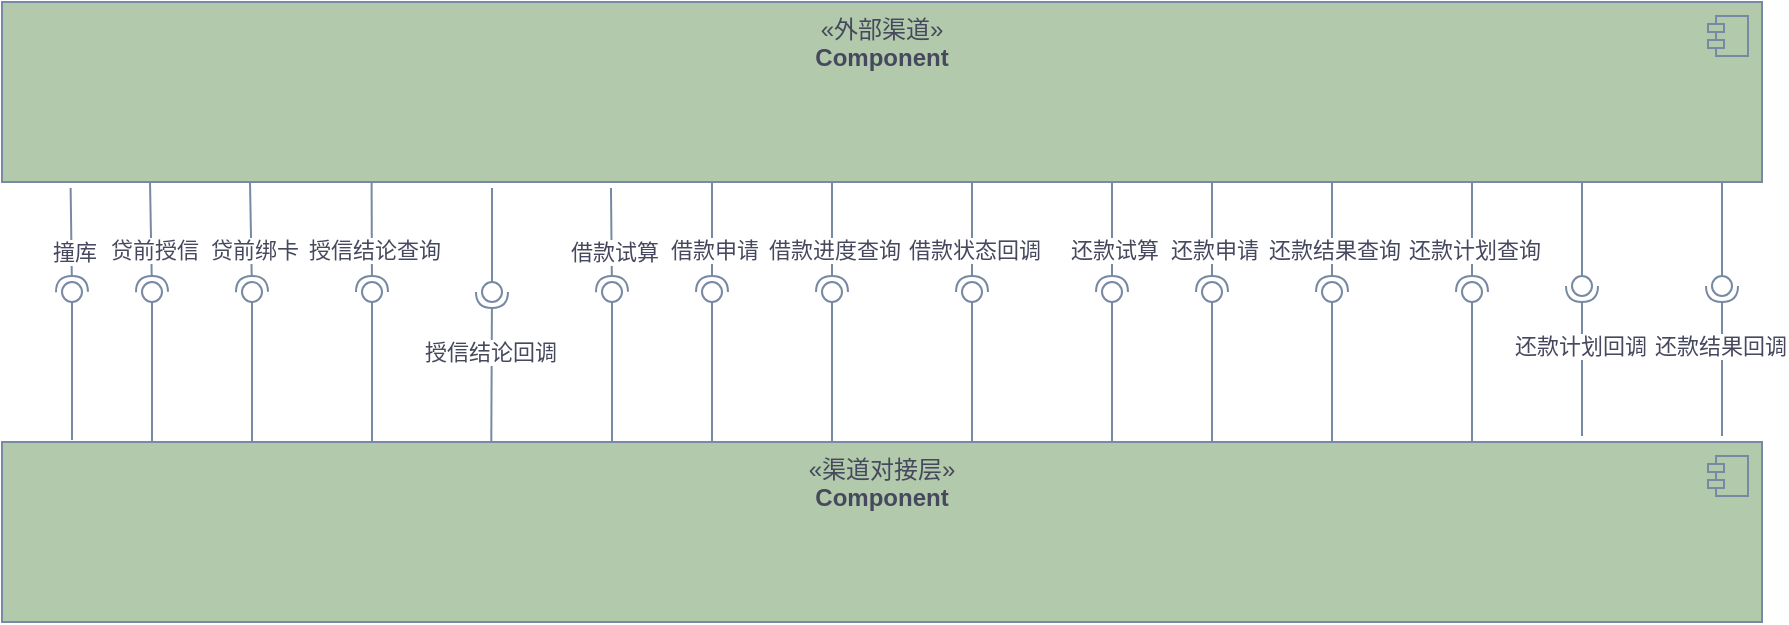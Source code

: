 <mxfile version="26.0.11">
  <diagram id="C5RBs43oDa-KdzZeNtuy" name="Page-1">
    <mxGraphModel dx="1391" dy="348" grid="1" gridSize="10" guides="1" tooltips="1" connect="1" arrows="1" fold="1" page="1" pageScale="1" pageWidth="827" pageHeight="1169" math="0" shadow="0">
      <root>
        <mxCell id="WIyWlLk6GJQsqaUBKTNV-0" />
        <mxCell id="WIyWlLk6GJQsqaUBKTNV-1" parent="WIyWlLk6GJQsqaUBKTNV-0" />
        <mxCell id="GCHiNnZhiZg94XGVvHNR-0" value="«渠道对接层»&lt;br&gt;&lt;b&gt;Component&lt;/b&gt;" style="html=1;dropTarget=0;whiteSpace=wrap;verticalAlign=top;labelBackgroundColor=none;fillColor=#B2C9AB;strokeColor=#788AA3;fontColor=#46495D;" parent="WIyWlLk6GJQsqaUBKTNV-1" vertex="1">
          <mxGeometry x="-200" y="320" width="880" height="90" as="geometry" />
        </mxCell>
        <mxCell id="GCHiNnZhiZg94XGVvHNR-1" value="" style="shape=module;jettyWidth=8;jettyHeight=4;labelBackgroundColor=none;fillColor=#B2C9AB;strokeColor=#788AA3;fontColor=#46495D;" parent="GCHiNnZhiZg94XGVvHNR-0" vertex="1">
          <mxGeometry x="1" width="20" height="20" relative="1" as="geometry">
            <mxPoint x="-27" y="7" as="offset" />
          </mxGeometry>
        </mxCell>
        <mxCell id="wa7pGIvHQZhUAaAG7zMJ-0" value="«外部渠道»&lt;br&gt;&lt;b&gt;Component&lt;/b&gt;" style="html=1;dropTarget=0;whiteSpace=wrap;verticalAlign=top;labelBackgroundColor=none;fillColor=#B2C9AB;strokeColor=#788AA3;fontColor=#46495D;" vertex="1" parent="WIyWlLk6GJQsqaUBKTNV-1">
          <mxGeometry x="-200" y="100" width="880" height="90" as="geometry" />
        </mxCell>
        <mxCell id="wa7pGIvHQZhUAaAG7zMJ-1" value="" style="shape=module;jettyWidth=8;jettyHeight=4;labelBackgroundColor=none;fillColor=#B2C9AB;strokeColor=#788AA3;fontColor=#46495D;" vertex="1" parent="wa7pGIvHQZhUAaAG7zMJ-0">
          <mxGeometry x="1" width="20" height="20" relative="1" as="geometry">
            <mxPoint x="-27" y="7" as="offset" />
          </mxGeometry>
        </mxCell>
        <mxCell id="wa7pGIvHQZhUAaAG7zMJ-2" value="" style="rounded=0;orthogonalLoop=1;jettySize=auto;html=1;endArrow=halfCircle;endFill=0;endSize=6;strokeWidth=1;sketch=0;strokeColor=#788AA3;fontColor=#46495D;fillColor=#B2C9AB;exitX=0.039;exitY=1.033;exitDx=0;exitDy=0;exitPerimeter=0;" edge="1" target="wa7pGIvHQZhUAaAG7zMJ-4" parent="WIyWlLk6GJQsqaUBKTNV-1" source="wa7pGIvHQZhUAaAG7zMJ-0">
          <mxGeometry relative="1" as="geometry">
            <mxPoint x="-230" y="245" as="sourcePoint" />
          </mxGeometry>
        </mxCell>
        <mxCell id="wa7pGIvHQZhUAaAG7zMJ-6" value="撞库" style="edgeLabel;html=1;align=center;verticalAlign=middle;resizable=0;points=[];strokeColor=#788AA3;fontColor=#46495D;fillColor=#B2C9AB;" vertex="1" connectable="0" parent="wa7pGIvHQZhUAaAG7zMJ-2">
          <mxGeometry x="0.211" y="1" relative="1" as="geometry">
            <mxPoint as="offset" />
          </mxGeometry>
        </mxCell>
        <mxCell id="wa7pGIvHQZhUAaAG7zMJ-3" value="" style="rounded=0;orthogonalLoop=1;jettySize=auto;html=1;endArrow=oval;endFill=0;sketch=0;sourcePerimeterSpacing=0;targetPerimeterSpacing=0;endSize=10;strokeColor=#788AA3;fontColor=#46495D;fillColor=#B2C9AB;" edge="1" target="wa7pGIvHQZhUAaAG7zMJ-4" parent="WIyWlLk6GJQsqaUBKTNV-1">
          <mxGeometry relative="1" as="geometry">
            <mxPoint x="-165" y="319" as="sourcePoint" />
          </mxGeometry>
        </mxCell>
        <mxCell id="wa7pGIvHQZhUAaAG7zMJ-4" value="" style="ellipse;whiteSpace=wrap;html=1;align=center;aspect=fixed;fillColor=none;strokeColor=none;resizable=0;perimeter=centerPerimeter;rotatable=0;allowArrows=0;points=[];outlineConnect=1;fontColor=#46495D;" vertex="1" parent="WIyWlLk6GJQsqaUBKTNV-1">
          <mxGeometry x="-170" y="240" width="10" height="10" as="geometry" />
        </mxCell>
        <mxCell id="wa7pGIvHQZhUAaAG7zMJ-7" value="" style="rounded=0;orthogonalLoop=1;jettySize=auto;html=1;endArrow=halfCircle;endFill=0;endSize=6;strokeWidth=1;sketch=0;strokeColor=#788AA3;fontColor=#46495D;fillColor=#B2C9AB;exitX=0.084;exitY=1;exitDx=0;exitDy=0;exitPerimeter=0;" edge="1" parent="WIyWlLk6GJQsqaUBKTNV-1" target="wa7pGIvHQZhUAaAG7zMJ-10">
          <mxGeometry relative="1" as="geometry">
            <mxPoint x="-126" y="190" as="sourcePoint" />
          </mxGeometry>
        </mxCell>
        <mxCell id="wa7pGIvHQZhUAaAG7zMJ-8" value="贷前授信" style="edgeLabel;html=1;align=center;verticalAlign=middle;resizable=0;points=[];strokeColor=#788AA3;fontColor=#46495D;fillColor=#B2C9AB;" vertex="1" connectable="0" parent="wa7pGIvHQZhUAaAG7zMJ-7">
          <mxGeometry x="0.211" y="1" relative="1" as="geometry">
            <mxPoint as="offset" />
          </mxGeometry>
        </mxCell>
        <mxCell id="wa7pGIvHQZhUAaAG7zMJ-9" value="" style="rounded=0;orthogonalLoop=1;jettySize=auto;html=1;endArrow=oval;endFill=0;sketch=0;sourcePerimeterSpacing=0;targetPerimeterSpacing=0;endSize=10;strokeColor=#788AA3;fontColor=#46495D;fillColor=#B2C9AB;exitX=0.086;exitY=0.004;exitDx=0;exitDy=0;exitPerimeter=0;" edge="1" parent="WIyWlLk6GJQsqaUBKTNV-1" target="wa7pGIvHQZhUAaAG7zMJ-10">
          <mxGeometry relative="1" as="geometry">
            <mxPoint x="-125" y="320" as="sourcePoint" />
          </mxGeometry>
        </mxCell>
        <mxCell id="wa7pGIvHQZhUAaAG7zMJ-10" value="" style="ellipse;whiteSpace=wrap;html=1;align=center;aspect=fixed;fillColor=none;strokeColor=none;resizable=0;perimeter=centerPerimeter;rotatable=0;allowArrows=0;points=[];outlineConnect=1;fontColor=#46495D;" vertex="1" parent="WIyWlLk6GJQsqaUBKTNV-1">
          <mxGeometry x="-130" y="240" width="10" height="10" as="geometry" />
        </mxCell>
        <mxCell id="wa7pGIvHQZhUAaAG7zMJ-11" value="" style="rounded=0;orthogonalLoop=1;jettySize=auto;html=1;endArrow=halfCircle;endFill=0;endSize=6;strokeWidth=1;sketch=0;strokeColor=#788AA3;fontColor=#46495D;fillColor=#B2C9AB;exitX=0.084;exitY=1;exitDx=0;exitDy=0;exitPerimeter=0;" edge="1" parent="WIyWlLk6GJQsqaUBKTNV-1" target="wa7pGIvHQZhUAaAG7zMJ-14">
          <mxGeometry relative="1" as="geometry">
            <mxPoint x="-76" y="190" as="sourcePoint" />
          </mxGeometry>
        </mxCell>
        <mxCell id="wa7pGIvHQZhUAaAG7zMJ-12" value="贷前绑卡" style="edgeLabel;html=1;align=center;verticalAlign=middle;resizable=0;points=[];strokeColor=#788AA3;fontColor=#46495D;fillColor=#B2C9AB;" vertex="1" connectable="0" parent="wa7pGIvHQZhUAaAG7zMJ-11">
          <mxGeometry x="0.211" y="1" relative="1" as="geometry">
            <mxPoint as="offset" />
          </mxGeometry>
        </mxCell>
        <mxCell id="wa7pGIvHQZhUAaAG7zMJ-13" value="" style="rounded=0;orthogonalLoop=1;jettySize=auto;html=1;endArrow=oval;endFill=0;sketch=0;sourcePerimeterSpacing=0;targetPerimeterSpacing=0;endSize=10;strokeColor=#788AA3;fontColor=#46495D;fillColor=#B2C9AB;exitX=0.086;exitY=0.004;exitDx=0;exitDy=0;exitPerimeter=0;" edge="1" parent="WIyWlLk6GJQsqaUBKTNV-1" target="wa7pGIvHQZhUAaAG7zMJ-14">
          <mxGeometry relative="1" as="geometry">
            <mxPoint x="-75" y="320" as="sourcePoint" />
          </mxGeometry>
        </mxCell>
        <mxCell id="wa7pGIvHQZhUAaAG7zMJ-14" value="" style="ellipse;whiteSpace=wrap;html=1;align=center;aspect=fixed;fillColor=none;strokeColor=none;resizable=0;perimeter=centerPerimeter;rotatable=0;allowArrows=0;points=[];outlineConnect=1;fontColor=#46495D;" vertex="1" parent="WIyWlLk6GJQsqaUBKTNV-1">
          <mxGeometry x="-80" y="240" width="10" height="10" as="geometry" />
        </mxCell>
        <mxCell id="wa7pGIvHQZhUAaAG7zMJ-15" value="" style="rounded=0;orthogonalLoop=1;jettySize=auto;html=1;endArrow=halfCircle;endFill=0;endSize=6;strokeWidth=1;sketch=0;strokeColor=#788AA3;fontColor=#46495D;fillColor=#B2C9AB;exitX=0.21;exitY=1;exitDx=0;exitDy=0;exitPerimeter=0;" edge="1" parent="WIyWlLk6GJQsqaUBKTNV-1" target="wa7pGIvHQZhUAaAG7zMJ-18" source="wa7pGIvHQZhUAaAG7zMJ-0">
          <mxGeometry relative="1" as="geometry">
            <mxPoint x="-16" y="190" as="sourcePoint" />
          </mxGeometry>
        </mxCell>
        <mxCell id="wa7pGIvHQZhUAaAG7zMJ-16" value="授信结论查询" style="edgeLabel;html=1;align=center;verticalAlign=middle;resizable=0;points=[];strokeColor=#788AA3;fontColor=#46495D;fillColor=#B2C9AB;" vertex="1" connectable="0" parent="wa7pGIvHQZhUAaAG7zMJ-15">
          <mxGeometry x="0.211" y="1" relative="1" as="geometry">
            <mxPoint as="offset" />
          </mxGeometry>
        </mxCell>
        <mxCell id="wa7pGIvHQZhUAaAG7zMJ-17" value="" style="rounded=0;orthogonalLoop=1;jettySize=auto;html=1;endArrow=oval;endFill=0;sketch=0;sourcePerimeterSpacing=0;targetPerimeterSpacing=0;endSize=10;strokeColor=#788AA3;fontColor=#46495D;fillColor=#B2C9AB;exitX=0.086;exitY=0.004;exitDx=0;exitDy=0;exitPerimeter=0;" edge="1" parent="WIyWlLk6GJQsqaUBKTNV-1" target="wa7pGIvHQZhUAaAG7zMJ-18">
          <mxGeometry relative="1" as="geometry">
            <mxPoint x="-15" y="320" as="sourcePoint" />
          </mxGeometry>
        </mxCell>
        <mxCell id="wa7pGIvHQZhUAaAG7zMJ-18" value="" style="ellipse;whiteSpace=wrap;html=1;align=center;aspect=fixed;fillColor=none;strokeColor=none;resizable=0;perimeter=centerPerimeter;rotatable=0;allowArrows=0;points=[];outlineConnect=1;fontColor=#46495D;" vertex="1" parent="WIyWlLk6GJQsqaUBKTNV-1">
          <mxGeometry x="-20" y="240" width="10" height="10" as="geometry" />
        </mxCell>
        <mxCell id="wa7pGIvHQZhUAaAG7zMJ-19" value="" style="rounded=0;orthogonalLoop=1;jettySize=auto;html=1;endArrow=halfCircle;endFill=0;endSize=6;strokeWidth=1;sketch=0;strokeColor=#788AA3;fontColor=#46495D;fillColor=#B2C9AB;exitX=0.278;exitY=0;exitDx=0;exitDy=0;exitPerimeter=0;" edge="1" parent="WIyWlLk6GJQsqaUBKTNV-1" target="wa7pGIvHQZhUAaAG7zMJ-22" source="GCHiNnZhiZg94XGVvHNR-0">
          <mxGeometry relative="1" as="geometry">
            <mxPoint x="45.78" y="320.81" as="sourcePoint" />
          </mxGeometry>
        </mxCell>
        <mxCell id="wa7pGIvHQZhUAaAG7zMJ-20" value="授信结论回调" style="edgeLabel;html=1;align=center;verticalAlign=middle;resizable=0;points=[];strokeColor=#788AA3;fontColor=#46495D;fillColor=#B2C9AB;" vertex="1" connectable="0" parent="wa7pGIvHQZhUAaAG7zMJ-19">
          <mxGeometry x="0.211" y="1" relative="1" as="geometry">
            <mxPoint as="offset" />
          </mxGeometry>
        </mxCell>
        <mxCell id="wa7pGIvHQZhUAaAG7zMJ-21" value="" style="rounded=0;orthogonalLoop=1;jettySize=auto;html=1;endArrow=oval;endFill=0;sketch=0;sourcePerimeterSpacing=0;targetPerimeterSpacing=0;endSize=10;strokeColor=#788AA3;fontColor=#46495D;fillColor=#B2C9AB;" edge="1" parent="WIyWlLk6GJQsqaUBKTNV-1" target="wa7pGIvHQZhUAaAG7zMJ-22">
          <mxGeometry relative="1" as="geometry">
            <mxPoint x="45" y="193" as="sourcePoint" />
          </mxGeometry>
        </mxCell>
        <mxCell id="wa7pGIvHQZhUAaAG7zMJ-22" value="" style="ellipse;whiteSpace=wrap;html=1;align=center;aspect=fixed;fillColor=none;strokeColor=none;resizable=0;perimeter=centerPerimeter;rotatable=0;allowArrows=0;points=[];outlineConnect=1;fontColor=#46495D;" vertex="1" parent="WIyWlLk6GJQsqaUBKTNV-1">
          <mxGeometry x="40" y="240" width="10" height="10" as="geometry" />
        </mxCell>
        <mxCell id="wa7pGIvHQZhUAaAG7zMJ-23" value="" style="rounded=0;orthogonalLoop=1;jettySize=auto;html=1;endArrow=halfCircle;endFill=0;endSize=6;strokeWidth=1;sketch=0;strokeColor=#788AA3;fontColor=#46495D;fillColor=#B2C9AB;exitX=0.346;exitY=1.033;exitDx=0;exitDy=0;exitPerimeter=0;" edge="1" parent="WIyWlLk6GJQsqaUBKTNV-1" target="wa7pGIvHQZhUAaAG7zMJ-26" source="wa7pGIvHQZhUAaAG7zMJ-0">
          <mxGeometry relative="1" as="geometry">
            <mxPoint x="104" y="190" as="sourcePoint" />
          </mxGeometry>
        </mxCell>
        <mxCell id="wa7pGIvHQZhUAaAG7zMJ-24" value="借款试算" style="edgeLabel;html=1;align=center;verticalAlign=middle;resizable=0;points=[];strokeColor=#788AA3;fontColor=#46495D;fillColor=#B2C9AB;" vertex="1" connectable="0" parent="wa7pGIvHQZhUAaAG7zMJ-23">
          <mxGeometry x="0.211" y="1" relative="1" as="geometry">
            <mxPoint as="offset" />
          </mxGeometry>
        </mxCell>
        <mxCell id="wa7pGIvHQZhUAaAG7zMJ-25" value="" style="rounded=0;orthogonalLoop=1;jettySize=auto;html=1;endArrow=oval;endFill=0;sketch=0;sourcePerimeterSpacing=0;targetPerimeterSpacing=0;endSize=10;strokeColor=#788AA3;fontColor=#46495D;fillColor=#B2C9AB;exitX=0.086;exitY=0.004;exitDx=0;exitDy=0;exitPerimeter=0;" edge="1" parent="WIyWlLk6GJQsqaUBKTNV-1" target="wa7pGIvHQZhUAaAG7zMJ-26">
          <mxGeometry relative="1" as="geometry">
            <mxPoint x="105" y="320" as="sourcePoint" />
          </mxGeometry>
        </mxCell>
        <mxCell id="wa7pGIvHQZhUAaAG7zMJ-26" value="" style="ellipse;whiteSpace=wrap;html=1;align=center;aspect=fixed;fillColor=none;strokeColor=none;resizable=0;perimeter=centerPerimeter;rotatable=0;allowArrows=0;points=[];outlineConnect=1;fontColor=#46495D;" vertex="1" parent="WIyWlLk6GJQsqaUBKTNV-1">
          <mxGeometry x="100" y="240" width="10" height="10" as="geometry" />
        </mxCell>
        <mxCell id="wa7pGIvHQZhUAaAG7zMJ-27" value="" style="rounded=0;orthogonalLoop=1;jettySize=auto;html=1;endArrow=halfCircle;endFill=0;endSize=6;strokeWidth=1;sketch=0;strokeColor=#788AA3;fontColor=#46495D;fillColor=#B2C9AB;exitX=0.622;exitY=1.004;exitDx=0;exitDy=0;exitPerimeter=0;" edge="1" parent="WIyWlLk6GJQsqaUBKTNV-1" target="wa7pGIvHQZhUAaAG7zMJ-30">
          <mxGeometry relative="1" as="geometry">
            <mxPoint x="155" y="190" as="sourcePoint" />
          </mxGeometry>
        </mxCell>
        <mxCell id="wa7pGIvHQZhUAaAG7zMJ-28" value="借款申请" style="edgeLabel;html=1;align=center;verticalAlign=middle;resizable=0;points=[];strokeColor=#788AA3;fontColor=#46495D;fillColor=#B2C9AB;" vertex="1" connectable="0" parent="wa7pGIvHQZhUAaAG7zMJ-27">
          <mxGeometry x="0.211" y="1" relative="1" as="geometry">
            <mxPoint as="offset" />
          </mxGeometry>
        </mxCell>
        <mxCell id="wa7pGIvHQZhUAaAG7zMJ-29" value="" style="rounded=0;orthogonalLoop=1;jettySize=auto;html=1;endArrow=oval;endFill=0;sketch=0;sourcePerimeterSpacing=0;targetPerimeterSpacing=0;endSize=10;strokeColor=#788AA3;fontColor=#46495D;fillColor=#B2C9AB;exitX=0.086;exitY=0.004;exitDx=0;exitDy=0;exitPerimeter=0;" edge="1" parent="WIyWlLk6GJQsqaUBKTNV-1" target="wa7pGIvHQZhUAaAG7zMJ-30">
          <mxGeometry relative="1" as="geometry">
            <mxPoint x="155" y="320" as="sourcePoint" />
          </mxGeometry>
        </mxCell>
        <mxCell id="wa7pGIvHQZhUAaAG7zMJ-30" value="" style="ellipse;whiteSpace=wrap;html=1;align=center;aspect=fixed;fillColor=none;strokeColor=none;resizable=0;perimeter=centerPerimeter;rotatable=0;allowArrows=0;points=[];outlineConnect=1;fontColor=#46495D;" vertex="1" parent="WIyWlLk6GJQsqaUBKTNV-1">
          <mxGeometry x="150" y="240" width="10" height="10" as="geometry" />
        </mxCell>
        <mxCell id="wa7pGIvHQZhUAaAG7zMJ-31" value="" style="rounded=0;orthogonalLoop=1;jettySize=auto;html=1;endArrow=halfCircle;endFill=0;endSize=6;strokeWidth=1;sketch=0;strokeColor=#788AA3;fontColor=#46495D;fillColor=#B2C9AB;exitX=0.622;exitY=1.004;exitDx=0;exitDy=0;exitPerimeter=0;" edge="1" parent="WIyWlLk6GJQsqaUBKTNV-1" target="wa7pGIvHQZhUAaAG7zMJ-34">
          <mxGeometry relative="1" as="geometry">
            <mxPoint x="215" y="190" as="sourcePoint" />
          </mxGeometry>
        </mxCell>
        <mxCell id="wa7pGIvHQZhUAaAG7zMJ-32" value="借款进度查询" style="edgeLabel;html=1;align=center;verticalAlign=middle;resizable=0;points=[];strokeColor=#788AA3;fontColor=#46495D;fillColor=#B2C9AB;" vertex="1" connectable="0" parent="wa7pGIvHQZhUAaAG7zMJ-31">
          <mxGeometry x="0.211" y="1" relative="1" as="geometry">
            <mxPoint as="offset" />
          </mxGeometry>
        </mxCell>
        <mxCell id="wa7pGIvHQZhUAaAG7zMJ-33" value="" style="rounded=0;orthogonalLoop=1;jettySize=auto;html=1;endArrow=oval;endFill=0;sketch=0;sourcePerimeterSpacing=0;targetPerimeterSpacing=0;endSize=10;strokeColor=#788AA3;fontColor=#46495D;fillColor=#B2C9AB;exitX=0.086;exitY=0.004;exitDx=0;exitDy=0;exitPerimeter=0;" edge="1" parent="WIyWlLk6GJQsqaUBKTNV-1" target="wa7pGIvHQZhUAaAG7zMJ-34">
          <mxGeometry relative="1" as="geometry">
            <mxPoint x="215" y="320" as="sourcePoint" />
          </mxGeometry>
        </mxCell>
        <mxCell id="wa7pGIvHQZhUAaAG7zMJ-34" value="" style="ellipse;whiteSpace=wrap;html=1;align=center;aspect=fixed;fillColor=none;strokeColor=none;resizable=0;perimeter=centerPerimeter;rotatable=0;allowArrows=0;points=[];outlineConnect=1;fontColor=#46495D;" vertex="1" parent="WIyWlLk6GJQsqaUBKTNV-1">
          <mxGeometry x="210" y="240" width="10" height="10" as="geometry" />
        </mxCell>
        <mxCell id="wa7pGIvHQZhUAaAG7zMJ-35" value="" style="rounded=0;orthogonalLoop=1;jettySize=auto;html=1;endArrow=halfCircle;endFill=0;endSize=6;strokeWidth=1;sketch=0;strokeColor=#788AA3;fontColor=#46495D;fillColor=#B2C9AB;exitX=0.622;exitY=1.004;exitDx=0;exitDy=0;exitPerimeter=0;" edge="1" parent="WIyWlLk6GJQsqaUBKTNV-1" target="wa7pGIvHQZhUAaAG7zMJ-38">
          <mxGeometry relative="1" as="geometry">
            <mxPoint x="285" y="190" as="sourcePoint" />
          </mxGeometry>
        </mxCell>
        <mxCell id="wa7pGIvHQZhUAaAG7zMJ-36" value="借款状态回调" style="edgeLabel;html=1;align=center;verticalAlign=middle;resizable=0;points=[];strokeColor=#788AA3;fontColor=#46495D;fillColor=#B2C9AB;" vertex="1" connectable="0" parent="wa7pGIvHQZhUAaAG7zMJ-35">
          <mxGeometry x="0.211" y="1" relative="1" as="geometry">
            <mxPoint as="offset" />
          </mxGeometry>
        </mxCell>
        <mxCell id="wa7pGIvHQZhUAaAG7zMJ-37" value="" style="rounded=0;orthogonalLoop=1;jettySize=auto;html=1;endArrow=oval;endFill=0;sketch=0;sourcePerimeterSpacing=0;targetPerimeterSpacing=0;endSize=10;strokeColor=#788AA3;fontColor=#46495D;fillColor=#B2C9AB;exitX=0.086;exitY=0.004;exitDx=0;exitDy=0;exitPerimeter=0;" edge="1" parent="WIyWlLk6GJQsqaUBKTNV-1" target="wa7pGIvHQZhUAaAG7zMJ-38">
          <mxGeometry relative="1" as="geometry">
            <mxPoint x="285" y="320" as="sourcePoint" />
          </mxGeometry>
        </mxCell>
        <mxCell id="wa7pGIvHQZhUAaAG7zMJ-38" value="" style="ellipse;whiteSpace=wrap;html=1;align=center;aspect=fixed;fillColor=none;strokeColor=none;resizable=0;perimeter=centerPerimeter;rotatable=0;allowArrows=0;points=[];outlineConnect=1;fontColor=#46495D;" vertex="1" parent="WIyWlLk6GJQsqaUBKTNV-1">
          <mxGeometry x="280" y="240" width="10" height="10" as="geometry" />
        </mxCell>
        <mxCell id="wa7pGIvHQZhUAaAG7zMJ-39" value="" style="rounded=0;orthogonalLoop=1;jettySize=auto;html=1;endArrow=halfCircle;endFill=0;endSize=6;strokeWidth=1;sketch=0;strokeColor=#788AA3;fontColor=#46495D;fillColor=#B2C9AB;exitX=0.622;exitY=1.004;exitDx=0;exitDy=0;exitPerimeter=0;" edge="1" parent="WIyWlLk6GJQsqaUBKTNV-1" target="wa7pGIvHQZhUAaAG7zMJ-42">
          <mxGeometry relative="1" as="geometry">
            <mxPoint x="355" y="190" as="sourcePoint" />
          </mxGeometry>
        </mxCell>
        <mxCell id="wa7pGIvHQZhUAaAG7zMJ-40" value="还款试算" style="edgeLabel;html=1;align=center;verticalAlign=middle;resizable=0;points=[];strokeColor=#788AA3;fontColor=#46495D;fillColor=#B2C9AB;" vertex="1" connectable="0" parent="wa7pGIvHQZhUAaAG7zMJ-39">
          <mxGeometry x="0.211" y="1" relative="1" as="geometry">
            <mxPoint as="offset" />
          </mxGeometry>
        </mxCell>
        <mxCell id="wa7pGIvHQZhUAaAG7zMJ-41" value="" style="rounded=0;orthogonalLoop=1;jettySize=auto;html=1;endArrow=oval;endFill=0;sketch=0;sourcePerimeterSpacing=0;targetPerimeterSpacing=0;endSize=10;strokeColor=#788AA3;fontColor=#46495D;fillColor=#B2C9AB;exitX=0.086;exitY=0.004;exitDx=0;exitDy=0;exitPerimeter=0;" edge="1" parent="WIyWlLk6GJQsqaUBKTNV-1" target="wa7pGIvHQZhUAaAG7zMJ-42">
          <mxGeometry relative="1" as="geometry">
            <mxPoint x="355" y="320" as="sourcePoint" />
          </mxGeometry>
        </mxCell>
        <mxCell id="wa7pGIvHQZhUAaAG7zMJ-42" value="" style="ellipse;whiteSpace=wrap;html=1;align=center;aspect=fixed;fillColor=none;strokeColor=none;resizable=0;perimeter=centerPerimeter;rotatable=0;allowArrows=0;points=[];outlineConnect=1;fontColor=#46495D;" vertex="1" parent="WIyWlLk6GJQsqaUBKTNV-1">
          <mxGeometry x="350" y="240" width="10" height="10" as="geometry" />
        </mxCell>
        <mxCell id="wa7pGIvHQZhUAaAG7zMJ-43" value="" style="rounded=0;orthogonalLoop=1;jettySize=auto;html=1;endArrow=halfCircle;endFill=0;endSize=6;strokeWidth=1;sketch=0;strokeColor=#788AA3;fontColor=#46495D;fillColor=#B2C9AB;exitX=0.622;exitY=1.004;exitDx=0;exitDy=0;exitPerimeter=0;" edge="1" parent="WIyWlLk6GJQsqaUBKTNV-1" target="wa7pGIvHQZhUAaAG7zMJ-46">
          <mxGeometry relative="1" as="geometry">
            <mxPoint x="405" y="190" as="sourcePoint" />
          </mxGeometry>
        </mxCell>
        <mxCell id="wa7pGIvHQZhUAaAG7zMJ-44" value="还款申请" style="edgeLabel;html=1;align=center;verticalAlign=middle;resizable=0;points=[];strokeColor=#788AA3;fontColor=#46495D;fillColor=#B2C9AB;" vertex="1" connectable="0" parent="wa7pGIvHQZhUAaAG7zMJ-43">
          <mxGeometry x="0.211" y="1" relative="1" as="geometry">
            <mxPoint as="offset" />
          </mxGeometry>
        </mxCell>
        <mxCell id="wa7pGIvHQZhUAaAG7zMJ-45" value="" style="rounded=0;orthogonalLoop=1;jettySize=auto;html=1;endArrow=oval;endFill=0;sketch=0;sourcePerimeterSpacing=0;targetPerimeterSpacing=0;endSize=10;strokeColor=#788AA3;fontColor=#46495D;fillColor=#B2C9AB;exitX=0.086;exitY=0.004;exitDx=0;exitDy=0;exitPerimeter=0;" edge="1" parent="WIyWlLk6GJQsqaUBKTNV-1" target="wa7pGIvHQZhUAaAG7zMJ-46">
          <mxGeometry relative="1" as="geometry">
            <mxPoint x="405" y="320" as="sourcePoint" />
          </mxGeometry>
        </mxCell>
        <mxCell id="wa7pGIvHQZhUAaAG7zMJ-46" value="" style="ellipse;whiteSpace=wrap;html=1;align=center;aspect=fixed;fillColor=none;strokeColor=none;resizable=0;perimeter=centerPerimeter;rotatable=0;allowArrows=0;points=[];outlineConnect=1;fontColor=#46495D;" vertex="1" parent="WIyWlLk6GJQsqaUBKTNV-1">
          <mxGeometry x="400" y="240" width="10" height="10" as="geometry" />
        </mxCell>
        <mxCell id="wa7pGIvHQZhUAaAG7zMJ-47" value="" style="rounded=0;orthogonalLoop=1;jettySize=auto;html=1;endArrow=halfCircle;endFill=0;endSize=6;strokeWidth=1;sketch=0;strokeColor=#788AA3;fontColor=#46495D;fillColor=#B2C9AB;exitX=0.622;exitY=1.004;exitDx=0;exitDy=0;exitPerimeter=0;" edge="1" parent="WIyWlLk6GJQsqaUBKTNV-1" target="wa7pGIvHQZhUAaAG7zMJ-50">
          <mxGeometry relative="1" as="geometry">
            <mxPoint x="465" y="190" as="sourcePoint" />
          </mxGeometry>
        </mxCell>
        <mxCell id="wa7pGIvHQZhUAaAG7zMJ-48" value="还款结果查询" style="edgeLabel;html=1;align=center;verticalAlign=middle;resizable=0;points=[];strokeColor=#788AA3;fontColor=#46495D;fillColor=#B2C9AB;" vertex="1" connectable="0" parent="wa7pGIvHQZhUAaAG7zMJ-47">
          <mxGeometry x="0.211" y="1" relative="1" as="geometry">
            <mxPoint as="offset" />
          </mxGeometry>
        </mxCell>
        <mxCell id="wa7pGIvHQZhUAaAG7zMJ-49" value="" style="rounded=0;orthogonalLoop=1;jettySize=auto;html=1;endArrow=oval;endFill=0;sketch=0;sourcePerimeterSpacing=0;targetPerimeterSpacing=0;endSize=10;strokeColor=#788AA3;fontColor=#46495D;fillColor=#B2C9AB;exitX=0.086;exitY=0.004;exitDx=0;exitDy=0;exitPerimeter=0;" edge="1" parent="WIyWlLk6GJQsqaUBKTNV-1" target="wa7pGIvHQZhUAaAG7zMJ-50">
          <mxGeometry relative="1" as="geometry">
            <mxPoint x="465" y="320" as="sourcePoint" />
          </mxGeometry>
        </mxCell>
        <mxCell id="wa7pGIvHQZhUAaAG7zMJ-50" value="" style="ellipse;whiteSpace=wrap;html=1;align=center;aspect=fixed;fillColor=none;strokeColor=none;resizable=0;perimeter=centerPerimeter;rotatable=0;allowArrows=0;points=[];outlineConnect=1;fontColor=#46495D;" vertex="1" parent="WIyWlLk6GJQsqaUBKTNV-1">
          <mxGeometry x="460" y="240" width="10" height="10" as="geometry" />
        </mxCell>
        <mxCell id="wa7pGIvHQZhUAaAG7zMJ-51" value="" style="rounded=0;orthogonalLoop=1;jettySize=auto;html=1;endArrow=halfCircle;endFill=0;endSize=6;strokeWidth=1;sketch=0;strokeColor=#788AA3;fontColor=#46495D;fillColor=#B2C9AB;exitX=0.622;exitY=1.004;exitDx=0;exitDy=0;exitPerimeter=0;" edge="1" parent="WIyWlLk6GJQsqaUBKTNV-1" target="wa7pGIvHQZhUAaAG7zMJ-54">
          <mxGeometry relative="1" as="geometry">
            <mxPoint x="535" y="190" as="sourcePoint" />
          </mxGeometry>
        </mxCell>
        <mxCell id="wa7pGIvHQZhUAaAG7zMJ-52" value="还款计划查询" style="edgeLabel;html=1;align=center;verticalAlign=middle;resizable=0;points=[];strokeColor=#788AA3;fontColor=#46495D;fillColor=#B2C9AB;" vertex="1" connectable="0" parent="wa7pGIvHQZhUAaAG7zMJ-51">
          <mxGeometry x="0.211" y="1" relative="1" as="geometry">
            <mxPoint as="offset" />
          </mxGeometry>
        </mxCell>
        <mxCell id="wa7pGIvHQZhUAaAG7zMJ-53" value="" style="rounded=0;orthogonalLoop=1;jettySize=auto;html=1;endArrow=oval;endFill=0;sketch=0;sourcePerimeterSpacing=0;targetPerimeterSpacing=0;endSize=10;strokeColor=#788AA3;fontColor=#46495D;fillColor=#B2C9AB;exitX=0.086;exitY=0.004;exitDx=0;exitDy=0;exitPerimeter=0;" edge="1" parent="WIyWlLk6GJQsqaUBKTNV-1" target="wa7pGIvHQZhUAaAG7zMJ-54">
          <mxGeometry relative="1" as="geometry">
            <mxPoint x="535" y="320" as="sourcePoint" />
          </mxGeometry>
        </mxCell>
        <mxCell id="wa7pGIvHQZhUAaAG7zMJ-54" value="" style="ellipse;whiteSpace=wrap;html=1;align=center;aspect=fixed;fillColor=none;strokeColor=none;resizable=0;perimeter=centerPerimeter;rotatable=0;allowArrows=0;points=[];outlineConnect=1;fontColor=#46495D;" vertex="1" parent="WIyWlLk6GJQsqaUBKTNV-1">
          <mxGeometry x="530" y="240" width="10" height="10" as="geometry" />
        </mxCell>
        <mxCell id="wa7pGIvHQZhUAaAG7zMJ-63" value="" style="rounded=0;orthogonalLoop=1;jettySize=auto;html=1;endArrow=halfCircle;endFill=0;endSize=6;strokeWidth=1;sketch=0;strokeColor=#788AA3;fontColor=#46495D;fillColor=#B2C9AB;exitX=0.318;exitY=-0.005;exitDx=0;exitDy=0;exitPerimeter=0;" edge="1" parent="WIyWlLk6GJQsqaUBKTNV-1">
          <mxGeometry relative="1" as="geometry">
            <mxPoint x="590" y="317" as="sourcePoint" />
            <mxPoint x="590.0" y="242" as="targetPoint" />
          </mxGeometry>
        </mxCell>
        <mxCell id="wa7pGIvHQZhUAaAG7zMJ-64" value="还款计划回调" style="edgeLabel;html=1;align=center;verticalAlign=middle;resizable=0;points=[];strokeColor=#788AA3;fontColor=#46495D;fillColor=#B2C9AB;" vertex="1" connectable="0" parent="wa7pGIvHQZhUAaAG7zMJ-63">
          <mxGeometry x="0.211" y="1" relative="1" as="geometry">
            <mxPoint as="offset" />
          </mxGeometry>
        </mxCell>
        <mxCell id="wa7pGIvHQZhUAaAG7zMJ-65" value="" style="rounded=0;orthogonalLoop=1;jettySize=auto;html=1;endArrow=oval;endFill=0;sketch=0;sourcePerimeterSpacing=0;targetPerimeterSpacing=0;endSize=10;strokeColor=#788AA3;fontColor=#46495D;fillColor=#B2C9AB;exitX=0.295;exitY=1.033;exitDx=0;exitDy=0;exitPerimeter=0;" edge="1" parent="WIyWlLk6GJQsqaUBKTNV-1">
          <mxGeometry relative="1" as="geometry">
            <mxPoint x="590" y="190" as="sourcePoint" />
            <mxPoint x="590.0" y="242" as="targetPoint" />
          </mxGeometry>
        </mxCell>
        <mxCell id="wa7pGIvHQZhUAaAG7zMJ-66" value="" style="ellipse;whiteSpace=wrap;html=1;align=center;aspect=fixed;fillColor=none;strokeColor=none;resizable=0;perimeter=centerPerimeter;rotatable=0;allowArrows=0;points=[];outlineConnect=1;fontColor=#46495D;" vertex="1" parent="WIyWlLk6GJQsqaUBKTNV-1">
          <mxGeometry x="60" y="260" width="10" height="10" as="geometry" />
        </mxCell>
        <mxCell id="wa7pGIvHQZhUAaAG7zMJ-67" value="" style="rounded=0;orthogonalLoop=1;jettySize=auto;html=1;endArrow=halfCircle;endFill=0;endSize=6;strokeWidth=1;sketch=0;strokeColor=#788AA3;fontColor=#46495D;fillColor=#B2C9AB;exitX=0.318;exitY=-0.005;exitDx=0;exitDy=0;exitPerimeter=0;" edge="1" parent="WIyWlLk6GJQsqaUBKTNV-1">
          <mxGeometry relative="1" as="geometry">
            <mxPoint x="660" y="317" as="sourcePoint" />
            <mxPoint x="660.0" y="242" as="targetPoint" />
          </mxGeometry>
        </mxCell>
        <mxCell id="wa7pGIvHQZhUAaAG7zMJ-68" value="还款结果回调" style="edgeLabel;html=1;align=center;verticalAlign=middle;resizable=0;points=[];strokeColor=#788AA3;fontColor=#46495D;fillColor=#B2C9AB;" vertex="1" connectable="0" parent="wa7pGIvHQZhUAaAG7zMJ-67">
          <mxGeometry x="0.211" y="1" relative="1" as="geometry">
            <mxPoint as="offset" />
          </mxGeometry>
        </mxCell>
        <mxCell id="wa7pGIvHQZhUAaAG7zMJ-69" value="" style="rounded=0;orthogonalLoop=1;jettySize=auto;html=1;endArrow=oval;endFill=0;sketch=0;sourcePerimeterSpacing=0;targetPerimeterSpacing=0;endSize=10;strokeColor=#788AA3;fontColor=#46495D;fillColor=#B2C9AB;exitX=0.295;exitY=1.033;exitDx=0;exitDy=0;exitPerimeter=0;" edge="1" parent="WIyWlLk6GJQsqaUBKTNV-1">
          <mxGeometry relative="1" as="geometry">
            <mxPoint x="660" y="190" as="sourcePoint" />
            <mxPoint x="660.0" y="242" as="targetPoint" />
          </mxGeometry>
        </mxCell>
      </root>
    </mxGraphModel>
  </diagram>
</mxfile>
